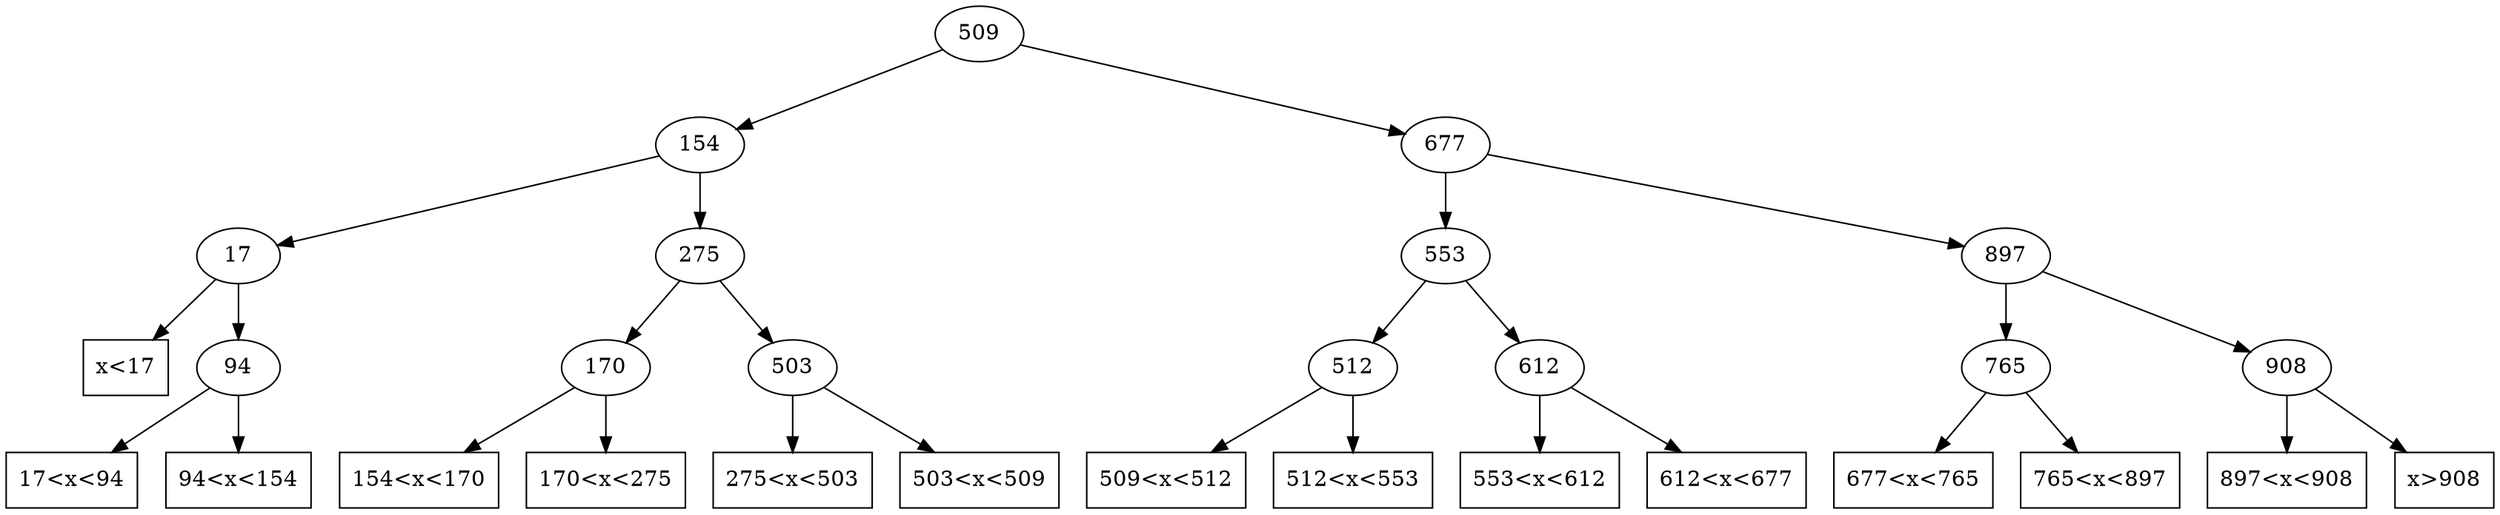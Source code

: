 digraph G {
    rec0 [shape=record, label="x\<17"]
    rec1 [shape=record, label="17\<x\<94"]
    rec2 [shape=record, label="94\<x\<154"]
    rec3 [shape=record, label="154\<x\<170"]
    rec4 [shape=record, label="170\<x\<275"]
    rec5 [shape=record, label="275\<x\<503"]
    rec6 [shape=record, label="503\<x\<509"]
    rec7 [shape=record, label="509\<x\<512"]
    rec8 [shape=record, label="512\<x\<553"]
    rec9 [shape=record, label="553\<x\<612"]
    rec10 [shape=record, label="612\<x\<677"]
    rec11 [shape=record, label="677\<x\<765"]
    rec12 [shape=record, label="765\<x\<897"]
    rec13 [shape=record, label="897\<x\<908"]
    rec14 [shape=record, label="x\>908"]

    0 [label="17"]
    1 [label="94"]
    2 [label="154"]
    3 [label="170"]
    4 [label="275"]
    5 [label="503"]
    6 [label="509"]
    7 [label="512"]
    8 [label="553"]
    9 [label="612"]
    10 [label="677"]
    11 [label="765"]
    12 [label="897"]
    13 [label="908"]

    6 -> 2, 10;
    2 -> 0, 4;
    0 -> rec0, 1;
    1 -> rec1, rec2;
    4 -> 3, 5;
    3 -> rec3, rec4;
    5 -> rec5, rec6;

    10 -> 8, 12;
    8 -> 7, 9;
    7 -> rec7, rec8;
    9 -> rec9, rec10;
    12 -> 11, 13;
    11 -> rec11, rec12;
    13 -> rec13, rec14;
}
